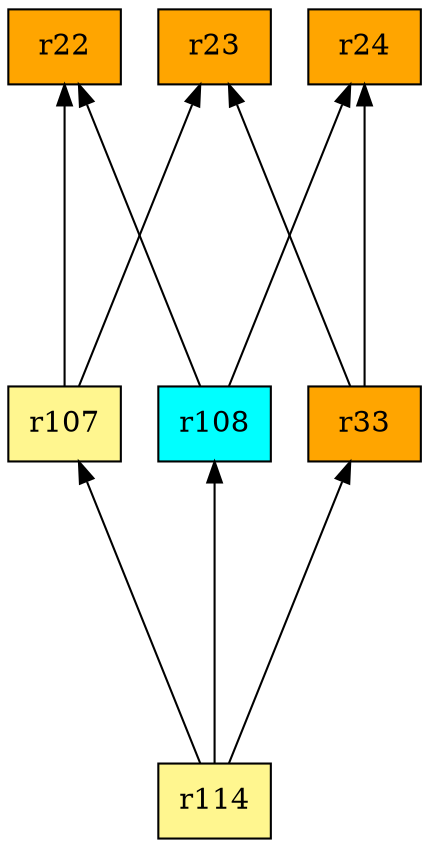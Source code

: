 digraph G {
rankdir=BT;ranksep="2.0";
"r22" [shape=record,fillcolor=orange,style=filled,label="{r22}"];
"r24" [shape=record,fillcolor=orange,style=filled,label="{r24}"];
"r107" [shape=record,fillcolor=khaki1,style=filled,label="{r107}"];
"r23" [shape=record,fillcolor=orange,style=filled,label="{r23}"];
"r33" [shape=record,fillcolor=orange,style=filled,label="{r33}"];
"r114" [shape=record,fillcolor=khaki1,style=filled,label="{r114}"];
"r108" [shape=record,fillcolor=cyan,style=filled,label="{r108}"];
"r107" -> "r23"
"r107" -> "r22"
"r33" -> "r24"
"r33" -> "r23"
"r114" -> "r107"
"r114" -> "r33"
"r114" -> "r108"
"r108" -> "r24"
"r108" -> "r22"
}